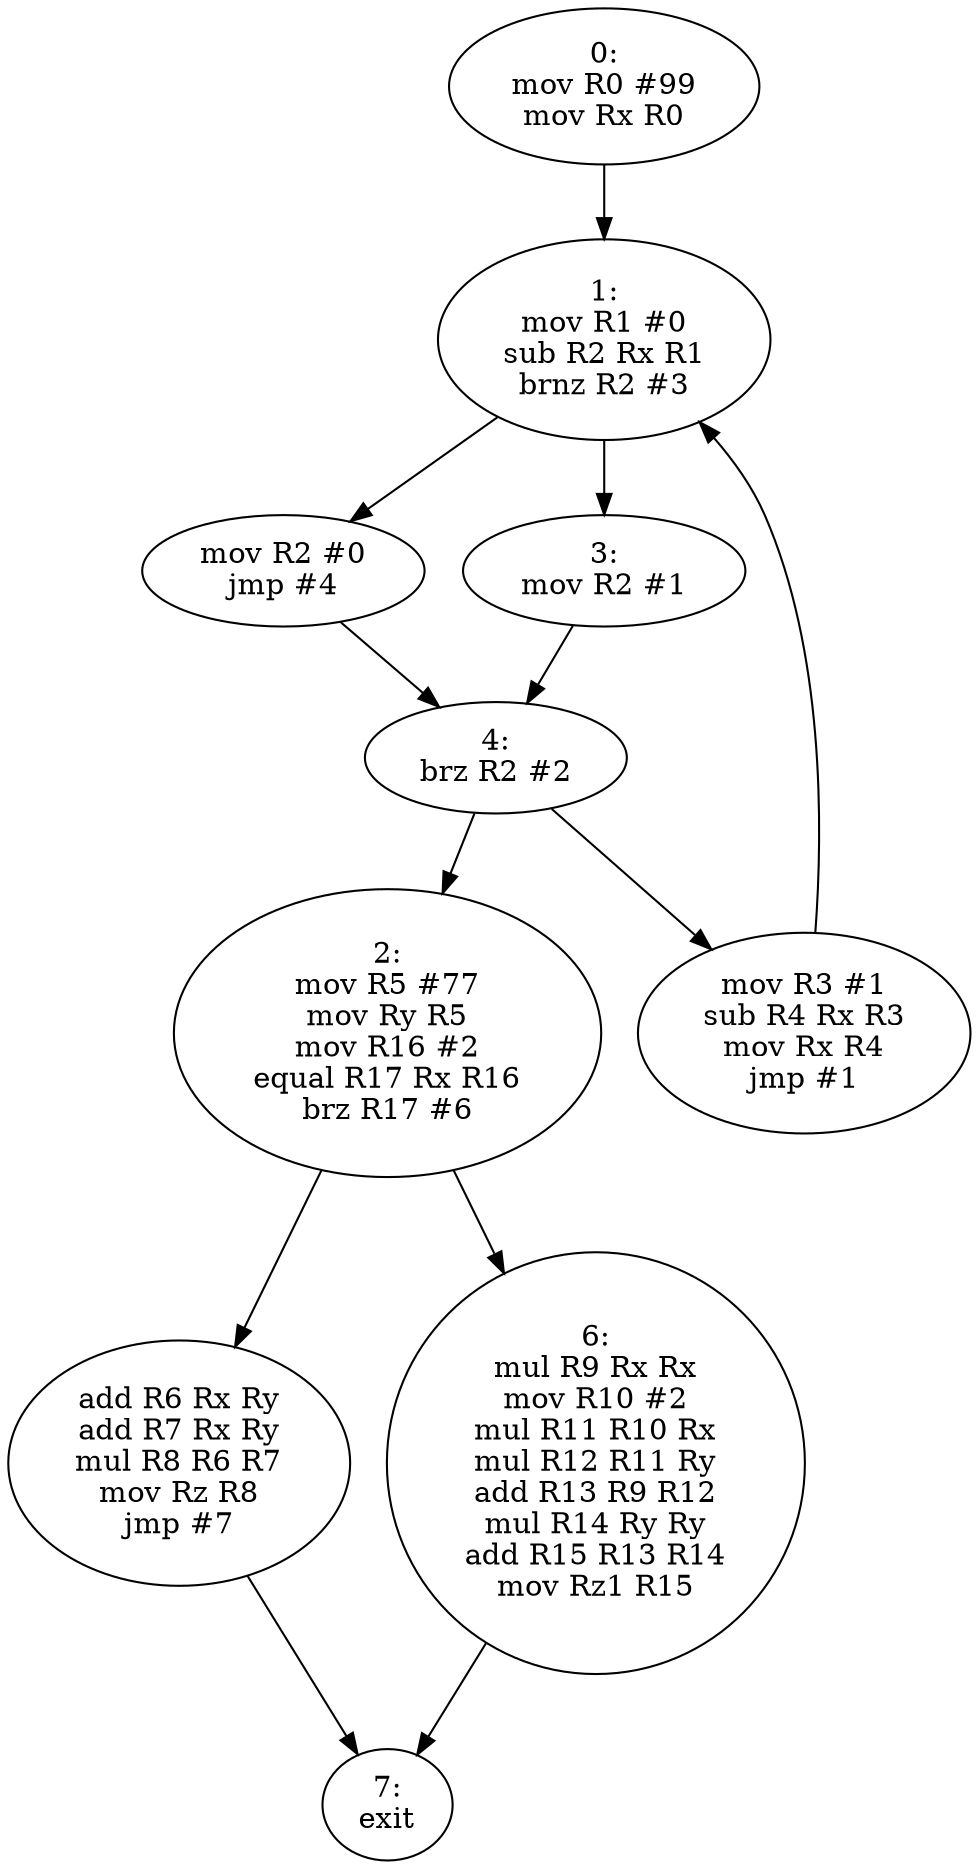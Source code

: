 digraph d {
0 [label="0:
mov R0 #99
mov Rx R0
"]
1 [label="1:
mov R1 #0
sub R2 Rx R1
brnz R2 #3
"]
8 [label="mov R2 #0
jmp #4
"]
3 [label="3:
mov R2 #1
"]
4 [label="4:
brz R2 #2
"]
9 [label="mov R3 #1
sub R4 Rx R3
mov Rx R4
jmp #1
"]
2 [label="2:
mov R5 #77
mov Ry R5
mov R16 #2
equal R17 Rx R16
brz R17 #6
"]
10 [label="add R6 Rx Ry
add R7 Rx Ry
mul R8 R6 R7
mov Rz R8
jmp #7
"]
6 [label="6:
mul R9 Rx Rx
mov R10 #2
mul R11 R10 Rx
mul R12 R11 Ry
add R13 R9 R12
mul R14 Ry Ry
add R15 R13 R14
mov Rz1 R15
"]
7 [label="7:
exit
"]
0 -> { 1 }
1 -> { 3 8 }
8 -> { 4 }
3 -> { 4 }
4 -> { 2 9 }
9 -> { 1 }
2 -> { 6 10 }
10 -> { 7 }
6 -> { 7 }
7 -> { }
}